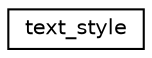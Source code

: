 digraph "Graphical Class Hierarchy"
{
 // INTERACTIVE_SVG=YES
  edge [fontname="Helvetica",fontsize="10",labelfontname="Helvetica",labelfontsize="10"];
  node [fontname="Helvetica",fontsize="10",shape=record];
  rankdir="LR";
  Node1 [label="text_style",height=0.2,width=0.4,color="black", fillcolor="white", style="filled",URL="$classtext__style.html"];
}

